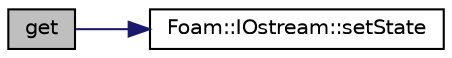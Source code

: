 digraph "get"
{
  bgcolor="transparent";
  edge [fontname="Helvetica",fontsize="10",labelfontname="Helvetica",labelfontsize="10"];
  node [fontname="Helvetica",fontsize="10",shape=record];
  rankdir="LR";
  Node4928 [label="get",height=0.2,width=0.4,color="black", fillcolor="grey75", style="filled", fontcolor="black"];
  Node4928 -> Node4929 [color="midnightblue",fontsize="10",style="solid",fontname="Helvetica"];
  Node4929 [label="Foam::IOstream::setState",height=0.2,width=0.4,color="black",URL="$a27333.html#a6dc7caf4da073fce8946c51af8d81dee",tooltip="Set stream state. "];
}
